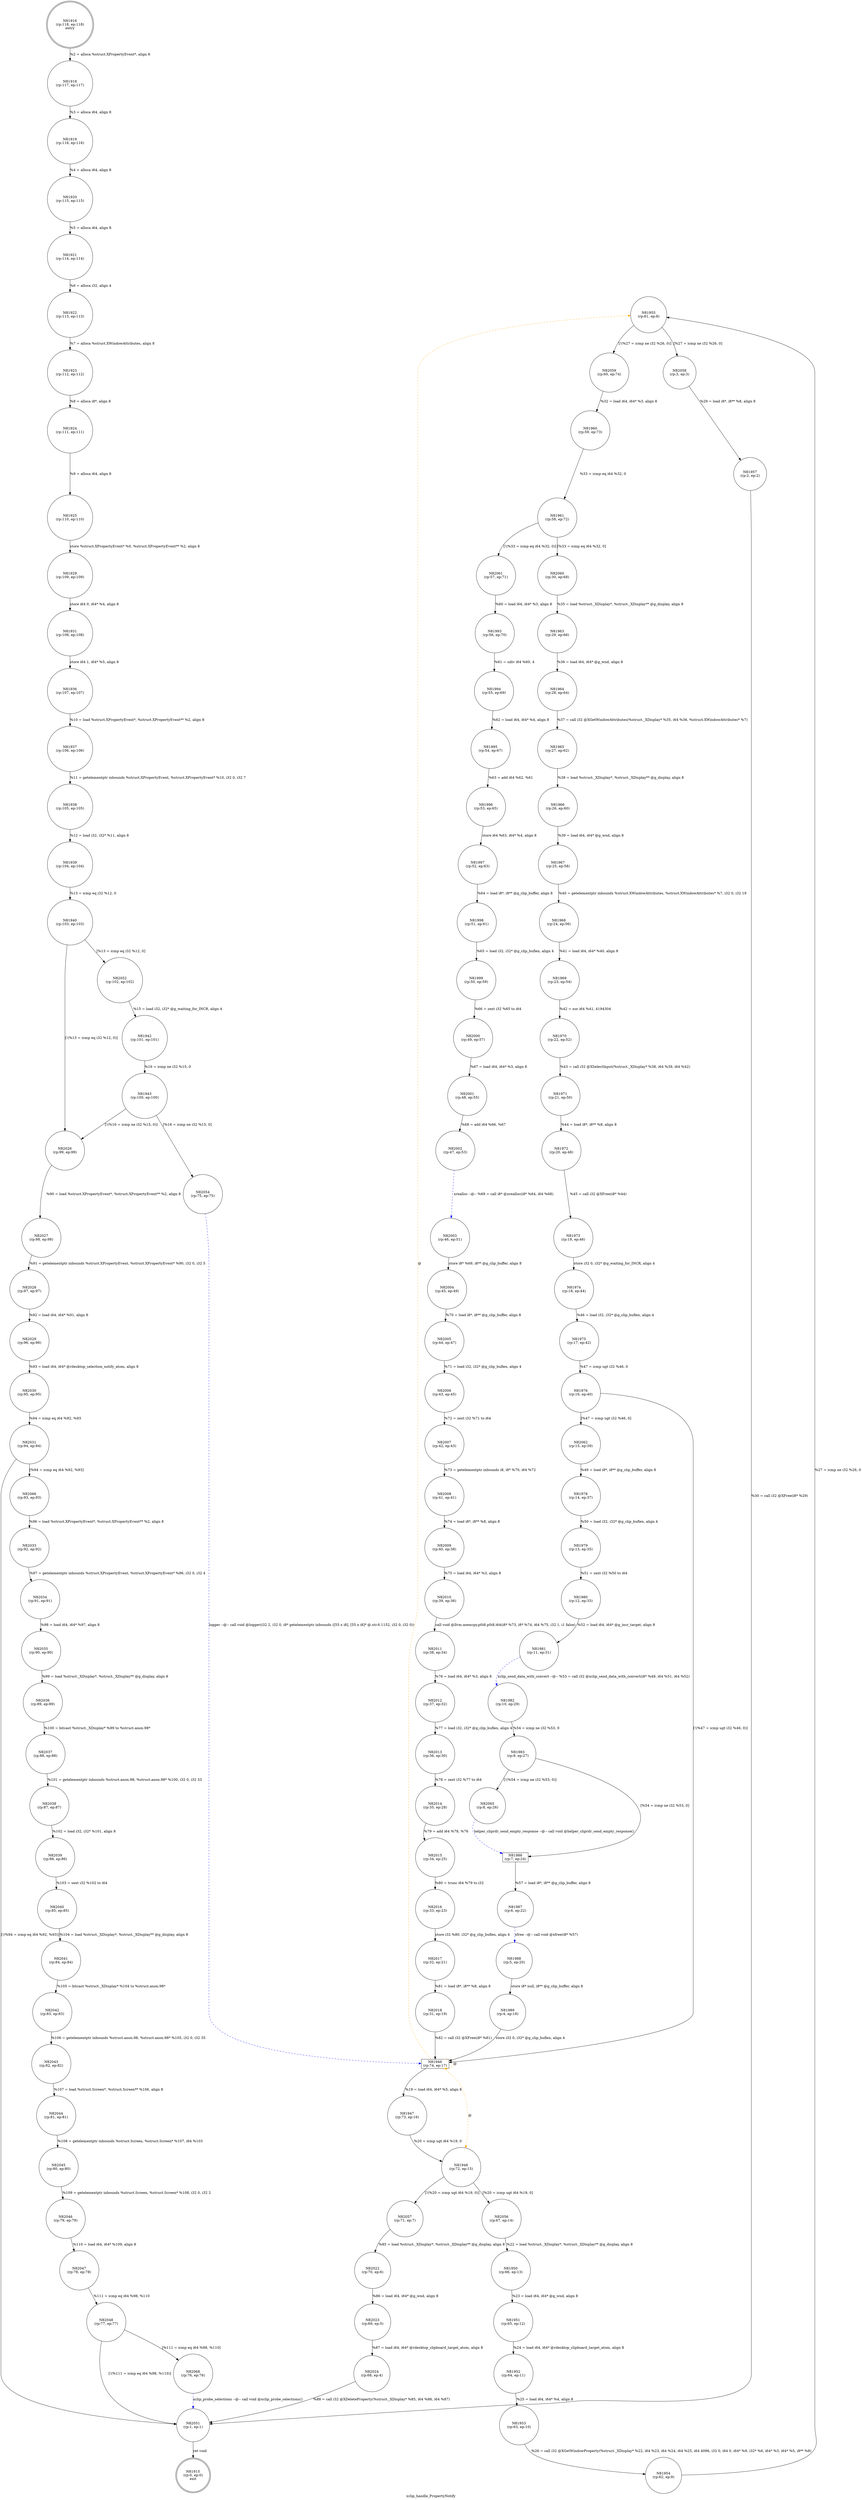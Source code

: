 digraph xclip_handle_PropertyNotify {
label="xclip_handle_PropertyNotify"
81915 [label="N81915\n(rp:0, ep:0)\nexit", shape="doublecircle"]
81916 [label="N81916\n(rp:118, ep:118)\nentry", shape="doublecircle"]
81916 -> 81918 [label="%2 = alloca %struct.XPropertyEvent*, align 8"]
81918 [label="N81918\n(rp:117, ep:117)", shape="circle"]
81918 -> 81919 [label="%3 = alloca i64, align 8"]
81919 [label="N81919\n(rp:116, ep:116)", shape="circle"]
81919 -> 81920 [label="%4 = alloca i64, align 8"]
81920 [label="N81920\n(rp:115, ep:115)", shape="circle"]
81920 -> 81921 [label="%5 = alloca i64, align 8"]
81921 [label="N81921\n(rp:114, ep:114)", shape="circle"]
81921 -> 81922 [label="%6 = alloca i32, align 4"]
81922 [label="N81922\n(rp:113, ep:113)", shape="circle"]
81922 -> 81923 [label="%7 = alloca %struct.XWindowAttributes, align 8"]
81923 [label="N81923\n(rp:112, ep:112)", shape="circle"]
81923 -> 81924 [label="%8 = alloca i8*, align 8"]
81924 [label="N81924\n(rp:111, ep:111)", shape="circle"]
81924 -> 81925 [label="%9 = alloca i64, align 8"]
81925 [label="N81925\n(rp:110, ep:110)", shape="circle"]
81925 -> 81929 [label="store %struct.XPropertyEvent* %0, %struct.XPropertyEvent** %2, align 8"]
81929 [label="N81929\n(rp:109, ep:109)", shape="circle"]
81929 -> 81931 [label="store i64 0, i64* %4, align 8"]
81931 [label="N81931\n(rp:108, ep:108)", shape="circle"]
81931 -> 81936 [label="store i64 1, i64* %5, align 8"]
81936 [label="N81936\n(rp:107, ep:107)", shape="circle"]
81936 -> 81937 [label="%10 = load %struct.XPropertyEvent*, %struct.XPropertyEvent** %2, align 8"]
81937 [label="N81937\n(rp:106, ep:106)", shape="circle"]
81937 -> 81938 [label="%11 = getelementptr inbounds %struct.XPropertyEvent, %struct.XPropertyEvent* %10, i32 0, i32 7"]
81938 [label="N81938\n(rp:105, ep:105)", shape="circle"]
81938 -> 81939 [label="%12 = load i32, i32* %11, align 8"]
81939 [label="N81939\n(rp:104, ep:104)", shape="circle"]
81939 -> 81940 [label="%13 = icmp eq i32 %12, 0"]
81940 [label="N81940\n(rp:103, ep:103)", shape="circle"]
81940 -> 82052 [label="[%13 = icmp eq i32 %12, 0]"]
81940 -> 82026 [label="[!(%13 = icmp eq i32 %12, 0)]"]
81942 [label="N81942\n(rp:101, ep:101)", shape="circle"]
81942 -> 81943 [label="%16 = icmp ne i32 %15, 0"]
81943 [label="N81943\n(rp:100, ep:100)", shape="circle"]
81943 -> 82054 [label="[%16 = icmp ne i32 %15, 0]"]
81943 -> 82026 [label="[!(%16 = icmp ne i32 %15, 0)]"]
81946 [label="N81946\n(rp:74, ep:17)", shape="box"]
81946 -> 81947 [label="%19 = load i64, i64* %5, align 8"]
81946 -> 81946 [label="@", style="dashed", color="orange"]
81946 -> 81955 [label="@", style="dashed", color="orange"]
81946 -> 81948 [label="@", style="dashed", color="orange"]
81947 [label="N81947\n(rp:73, ep:16)", shape="circle"]
81947 -> 81948 [label="%20 = icmp ugt i64 %19, 0"]
81948 [label="N81948\n(rp:72, ep:15)", shape="circle"]
81948 -> 82056 [label="[%20 = icmp ugt i64 %19, 0]"]
81948 -> 82057 [label="[!(%20 = icmp ugt i64 %19, 0)]"]
81950 [label="N81950\n(rp:66, ep:13)", shape="circle"]
81950 -> 81951 [label="%23 = load i64, i64* @g_wnd, align 8"]
81951 [label="N81951\n(rp:65, ep:12)", shape="circle"]
81951 -> 81952 [label="%24 = load i64, i64* @rdesktop_clipboard_target_atom, align 8"]
81952 [label="N81952\n(rp:64, ep:11)", shape="circle"]
81952 -> 81953 [label="%25 = load i64, i64* %4, align 8"]
81953 [label="N81953\n(rp:63, ep:10)", shape="circle"]
81953 -> 81954 [label="%26 = call i32 @XGetWindowProperty(%struct._XDisplay* %22, i64 %23, i64 %24, i64 %25, i64 4096, i32 0, i64 0, i64* %9, i32* %6, i64* %3, i64* %5, i8** %8)"]
81954 [label="N81954\n(rp:62, ep:9)", shape="circle"]
81954 -> 81955 [label="%27 = icmp ne i32 %26, 0"]
81955 [label="N81955\n(rp:61, ep:8)", shape="circle"]
81955 -> 82058 [label="[%27 = icmp ne i32 %26, 0]"]
81955 -> 82059 [label="[!(%27 = icmp ne i32 %26, 0)]"]
81957 [label="N81957\n(rp:2, ep:2)", shape="circle"]
81957 -> 82051 [label="%30 = call i32 @XFree(i8* %29)"]
81960 [label="N81960\n(rp:59, ep:73)", shape="circle"]
81960 -> 81961 [label="%33 = icmp eq i64 %32, 0"]
81961 [label="N81961\n(rp:58, ep:72)", shape="circle"]
81961 -> 82060 [label="[%33 = icmp eq i64 %32, 0]"]
81961 -> 82061 [label="[!(%33 = icmp eq i64 %32, 0)]"]
81963 [label="N81963\n(rp:29, ep:66)", shape="circle"]
81963 -> 81964 [label="%36 = load i64, i64* @g_wnd, align 8"]
81964 [label="N81964\n(rp:28, ep:64)", shape="circle"]
81964 -> 81965 [label="%37 = call i32 @XGetWindowAttributes(%struct._XDisplay* %35, i64 %36, %struct.XWindowAttributes* %7)"]
81965 [label="N81965\n(rp:27, ep:62)", shape="circle"]
81965 -> 81966 [label="%38 = load %struct._XDisplay*, %struct._XDisplay** @g_display, align 8"]
81966 [label="N81966\n(rp:26, ep:60)", shape="circle"]
81966 -> 81967 [label="%39 = load i64, i64* @g_wnd, align 8"]
81967 [label="N81967\n(rp:25, ep:58)", shape="circle"]
81967 -> 81968 [label="%40 = getelementptr inbounds %struct.XWindowAttributes, %struct.XWindowAttributes* %7, i32 0, i32 19"]
81968 [label="N81968\n(rp:24, ep:56)", shape="circle"]
81968 -> 81969 [label="%41 = load i64, i64* %40, align 8"]
81969 [label="N81969\n(rp:23, ep:54)", shape="circle"]
81969 -> 81970 [label="%42 = xor i64 %41, 4194304"]
81970 [label="N81970\n(rp:22, ep:52)", shape="circle"]
81970 -> 81971 [label="%43 = call i32 @XSelectInput(%struct._XDisplay* %38, i64 %39, i64 %42)"]
81971 [label="N81971\n(rp:21, ep:50)", shape="circle"]
81971 -> 81972 [label="%44 = load i8*, i8** %8, align 8"]
81972 [label="N81972\n(rp:20, ep:48)", shape="circle"]
81972 -> 81973 [label="%45 = call i32 @XFree(i8* %44)"]
81973 [label="N81973\n(rp:19, ep:46)", shape="circle"]
81973 -> 81974 [label="store i32 0, i32* @g_waiting_for_INCR, align 4"]
81974 [label="N81974\n(rp:18, ep:44)", shape="circle"]
81974 -> 81975 [label="%46 = load i32, i32* @g_clip_buflen, align 4"]
81975 [label="N81975\n(rp:17, ep:42)", shape="circle"]
81975 -> 81976 [label="%47 = icmp ugt i32 %46, 0"]
81976 [label="N81976\n(rp:16, ep:40)", shape="circle"]
81976 -> 82062 [label="[%47 = icmp ugt i32 %46, 0]"]
81976 -> 81946 [label="[!(%47 = icmp ugt i32 %46, 0)]"]
81978 [label="N81978\n(rp:14, ep:37)", shape="circle"]
81978 -> 81979 [label="%50 = load i32, i32* @g_clip_buflen, align 4"]
81979 [label="N81979\n(rp:13, ep:35)", shape="circle"]
81979 -> 81980 [label="%51 = zext i32 %50 to i64"]
81980 [label="N81980\n(rp:12, ep:33)", shape="circle"]
81980 -> 81981 [label="%52 = load i64, i64* @g_incr_target, align 8"]
81981 [label="N81981\n(rp:11, ep:31)", shape="circle"]
81981 -> 81982 [label="xclip_send_data_with_convert --@-- %53 = call i32 @xclip_send_data_with_convert(i8* %49, i64 %51, i64 %52)", style="dashed", color="blue"]
81982 [label="N81982\n(rp:10, ep:29)", shape="circle"]
81982 -> 81983 [label="%54 = icmp ne i32 %53, 0"]
81983 [label="N81983\n(rp:9, ep:27)", shape="circle"]
81983 -> 82065 [label="[!(%54 = icmp ne i32 %53, 0)]"]
81983 -> 81986 [label="[%54 = icmp ne i32 %53, 0]"]
81986 [label="N81986\n(rp:7, ep:24)", shape="box"]
81986 -> 81987 [label="%57 = load i8*, i8** @g_clip_buffer, align 8"]
81987 [label="N81987\n(rp:6, ep:22)", shape="circle"]
81987 -> 81988 [label="xfree --@-- call void @xfree(i8* %57)", style="dashed", color="blue"]
81988 [label="N81988\n(rp:5, ep:20)", shape="circle"]
81988 -> 81989 [label="store i8* null, i8** @g_clip_buffer, align 8"]
81989 [label="N81989\n(rp:4, ep:18)", shape="circle"]
81989 -> 81946 [label="store i32 0, i32* @g_clip_buflen, align 4"]
81993 [label="N81993\n(rp:56, ep:70)", shape="circle"]
81993 -> 81994 [label="%61 = udiv i64 %60, 4"]
81994 [label="N81994\n(rp:55, ep:69)", shape="circle"]
81994 -> 81995 [label="%62 = load i64, i64* %4, align 8"]
81995 [label="N81995\n(rp:54, ep:67)", shape="circle"]
81995 -> 81996 [label="%63 = add i64 %62, %61"]
81996 [label="N81996\n(rp:53, ep:65)", shape="circle"]
81996 -> 81997 [label="store i64 %63, i64* %4, align 8"]
81997 [label="N81997\n(rp:52, ep:63)", shape="circle"]
81997 -> 81998 [label="%64 = load i8*, i8** @g_clip_buffer, align 8"]
81998 [label="N81998\n(rp:51, ep:61)", shape="circle"]
81998 -> 81999 [label="%65 = load i32, i32* @g_clip_buflen, align 4"]
81999 [label="N81999\n(rp:50, ep:59)", shape="circle"]
81999 -> 82000 [label="%66 = zext i32 %65 to i64"]
82000 [label="N82000\n(rp:49, ep:57)", shape="circle"]
82000 -> 82001 [label="%67 = load i64, i64* %3, align 8"]
82001 [label="N82001\n(rp:48, ep:55)", shape="circle"]
82001 -> 82002 [label="%68 = add i64 %66, %67"]
82002 [label="N82002\n(rp:47, ep:53)", shape="circle"]
82002 -> 82003 [label="xrealloc --@-- %69 = call i8* @xrealloc(i8* %64, i64 %68)", style="dashed", color="blue"]
82003 [label="N82003\n(rp:46, ep:51)", shape="circle"]
82003 -> 82004 [label="store i8* %69, i8** @g_clip_buffer, align 8"]
82004 [label="N82004\n(rp:45, ep:49)", shape="circle"]
82004 -> 82005 [label="%70 = load i8*, i8** @g_clip_buffer, align 8"]
82005 [label="N82005\n(rp:44, ep:47)", shape="circle"]
82005 -> 82006 [label="%71 = load i32, i32* @g_clip_buflen, align 4"]
82006 [label="N82006\n(rp:43, ep:45)", shape="circle"]
82006 -> 82007 [label="%72 = zext i32 %71 to i64"]
82007 [label="N82007\n(rp:42, ep:43)", shape="circle"]
82007 -> 82008 [label="%73 = getelementptr inbounds i8, i8* %70, i64 %72"]
82008 [label="N82008\n(rp:41, ep:41)", shape="circle"]
82008 -> 82009 [label="%74 = load i8*, i8** %8, align 8"]
82009 [label="N82009\n(rp:40, ep:38)", shape="circle"]
82009 -> 82010 [label="%75 = load i64, i64* %3, align 8"]
82010 [label="N82010\n(rp:39, ep:36)", shape="circle"]
82010 -> 82011 [label="call void @llvm.memcpy.p0i8.p0i8.i64(i8* %73, i8* %74, i64 %75, i32 1, i1 false)"]
82011 [label="N82011\n(rp:38, ep:34)", shape="circle"]
82011 -> 82012 [label="%76 = load i64, i64* %3, align 8"]
82012 [label="N82012\n(rp:37, ep:32)", shape="circle"]
82012 -> 82013 [label="%77 = load i32, i32* @g_clip_buflen, align 4"]
82013 [label="N82013\n(rp:36, ep:30)", shape="circle"]
82013 -> 82014 [label="%78 = zext i32 %77 to i64"]
82014 [label="N82014\n(rp:35, ep:28)", shape="circle"]
82014 -> 82015 [label="%79 = add i64 %78, %76"]
82015 [label="N82015\n(rp:34, ep:25)", shape="circle"]
82015 -> 82016 [label="%80 = trunc i64 %79 to i32"]
82016 [label="N82016\n(rp:33, ep:23)", shape="circle"]
82016 -> 82017 [label="store i32 %80, i32* @g_clip_buflen, align 4"]
82017 [label="N82017\n(rp:32, ep:21)", shape="circle"]
82017 -> 82018 [label="%81 = load i8*, i8** %8, align 8"]
82018 [label="N82018\n(rp:31, ep:19)", shape="circle"]
82018 -> 81946 [label="%82 = call i32 @XFree(i8* %81)"]
82022 [label="N82022\n(rp:70, ep:6)", shape="circle"]
82022 -> 82023 [label="%86 = load i64, i64* @g_wnd, align 8"]
82023 [label="N82023\n(rp:69, ep:5)", shape="circle"]
82023 -> 82024 [label="%87 = load i64, i64* @rdesktop_clipboard_target_atom, align 8"]
82024 [label="N82024\n(rp:68, ep:4)", shape="circle"]
82024 -> 82051 [label="%88 = call i32 @XDeleteProperty(%struct._XDisplay* %85, i64 %86, i64 %87)"]
82026 [label="N82026\n(rp:99, ep:99)", shape="circle"]
82026 -> 82027 [label="%90 = load %struct.XPropertyEvent*, %struct.XPropertyEvent** %2, align 8"]
82027 [label="N82027\n(rp:98, ep:98)", shape="circle"]
82027 -> 82028 [label="%91 = getelementptr inbounds %struct.XPropertyEvent, %struct.XPropertyEvent* %90, i32 0, i32 5"]
82028 [label="N82028\n(rp:97, ep:97)", shape="circle"]
82028 -> 82029 [label="%92 = load i64, i64* %91, align 8"]
82029 [label="N82029\n(rp:96, ep:96)", shape="circle"]
82029 -> 82030 [label="%93 = load i64, i64* @rdesktop_selection_notify_atom, align 8"]
82030 [label="N82030\n(rp:95, ep:95)", shape="circle"]
82030 -> 82031 [label="%94 = icmp eq i64 %92, %93"]
82031 [label="N82031\n(rp:94, ep:94)", shape="circle"]
82031 -> 82066 [label="[%94 = icmp eq i64 %92, %93]"]
82031 -> 82051 [label="[!(%94 = icmp eq i64 %92, %93)]"]
82033 [label="N82033\n(rp:92, ep:92)", shape="circle"]
82033 -> 82034 [label="%97 = getelementptr inbounds %struct.XPropertyEvent, %struct.XPropertyEvent* %96, i32 0, i32 4"]
82034 [label="N82034\n(rp:91, ep:91)", shape="circle"]
82034 -> 82035 [label="%98 = load i64, i64* %97, align 8"]
82035 [label="N82035\n(rp:90, ep:90)", shape="circle"]
82035 -> 82036 [label="%99 = load %struct._XDisplay*, %struct._XDisplay** @g_display, align 8"]
82036 [label="N82036\n(rp:89, ep:89)", shape="circle"]
82036 -> 82037 [label="%100 = bitcast %struct._XDisplay* %99 to %struct.anon.98*"]
82037 [label="N82037\n(rp:88, ep:88)", shape="circle"]
82037 -> 82038 [label="%101 = getelementptr inbounds %struct.anon.98, %struct.anon.98* %100, i32 0, i32 33"]
82038 [label="N82038\n(rp:87, ep:87)", shape="circle"]
82038 -> 82039 [label="%102 = load i32, i32* %101, align 8"]
82039 [label="N82039\n(rp:86, ep:86)", shape="circle"]
82039 -> 82040 [label="%103 = sext i32 %102 to i64"]
82040 [label="N82040\n(rp:85, ep:85)", shape="circle"]
82040 -> 82041 [label="%104 = load %struct._XDisplay*, %struct._XDisplay** @g_display, align 8"]
82041 [label="N82041\n(rp:84, ep:84)", shape="circle"]
82041 -> 82042 [label="%105 = bitcast %struct._XDisplay* %104 to %struct.anon.98*"]
82042 [label="N82042\n(rp:83, ep:83)", shape="circle"]
82042 -> 82043 [label="%106 = getelementptr inbounds %struct.anon.98, %struct.anon.98* %105, i32 0, i32 35"]
82043 [label="N82043\n(rp:82, ep:82)", shape="circle"]
82043 -> 82044 [label="%107 = load %struct.Screen*, %struct.Screen** %106, align 8"]
82044 [label="N82044\n(rp:81, ep:81)", shape="circle"]
82044 -> 82045 [label="%108 = getelementptr inbounds %struct.Screen, %struct.Screen* %107, i64 %103"]
82045 [label="N82045\n(rp:80, ep:80)", shape="circle"]
82045 -> 82046 [label="%109 = getelementptr inbounds %struct.Screen, %struct.Screen* %108, i32 0, i32 2"]
82046 [label="N82046\n(rp:79, ep:79)", shape="circle"]
82046 -> 82047 [label="%110 = load i64, i64* %109, align 8"]
82047 [label="N82047\n(rp:78, ep:78)", shape="circle"]
82047 -> 82048 [label="%111 = icmp eq i64 %98, %110"]
82048 [label="N82048\n(rp:77, ep:77)", shape="circle"]
82048 -> 82068 [label="[%111 = icmp eq i64 %98, %110]"]
82048 -> 82051 [label="[!(%111 = icmp eq i64 %98, %110)]"]
82051 [label="N82051\n(rp:1, ep:1)", shape="circle"]
82051 -> 81915 [label="ret void"]
82052 [label="N82052\n(rp:102, ep:102)", shape="circle"]
82052 -> 81942 [label="%15 = load i32, i32* @g_waiting_for_INCR, align 4"]
82054 [label="N82054\n(rp:75, ep:75)", shape="circle"]
82054 -> 81946 [label="logger --@-- call void @logger(i32 2, i32 0, i8* getelementptr inbounds ([55 x i8], [55 x i8]* @.str.6.1152, i32 0, i32 0))", style="dashed", color="blue"]
82056 [label="N82056\n(rp:67, ep:14)", shape="circle"]
82056 -> 81950 [label="%22 = load %struct._XDisplay*, %struct._XDisplay** @g_display, align 8"]
82057 [label="N82057\n(rp:71, ep:7)", shape="circle"]
82057 -> 82022 [label="%85 = load %struct._XDisplay*, %struct._XDisplay** @g_display, align 8"]
82058 [label="N82058\n(rp:3, ep:3)", shape="circle"]
82058 -> 81957 [label="%29 = load i8*, i8** %8, align 8"]
82059 [label="N82059\n(rp:60, ep:74)", shape="circle"]
82059 -> 81960 [label="%32 = load i64, i64* %3, align 8"]
82060 [label="N82060\n(rp:30, ep:68)", shape="circle"]
82060 -> 81963 [label="%35 = load %struct._XDisplay*, %struct._XDisplay** @g_display, align 8"]
82061 [label="N82061\n(rp:57, ep:71)", shape="circle"]
82061 -> 81993 [label="%60 = load i64, i64* %3, align 8"]
82062 [label="N82062\n(rp:15, ep:39)", shape="circle"]
82062 -> 81978 [label="%49 = load i8*, i8** @g_clip_buffer, align 8"]
82065 [label="N82065\n(rp:8, ep:26)", shape="circle"]
82065 -> 81986 [label="helper_cliprdr_send_empty_response --@-- call void @helper_cliprdr_send_empty_response()", style="dashed", color="blue"]
82066 [label="N82066\n(rp:93, ep:93)", shape="circle"]
82066 -> 82033 [label="%96 = load %struct.XPropertyEvent*, %struct.XPropertyEvent** %2, align 8"]
82068 [label="N82068\n(rp:76, ep:76)", shape="circle"]
82068 -> 82051 [label="xclip_probe_selections --@-- call void @xclip_probe_selections()", style="dashed", color="blue"]
}
